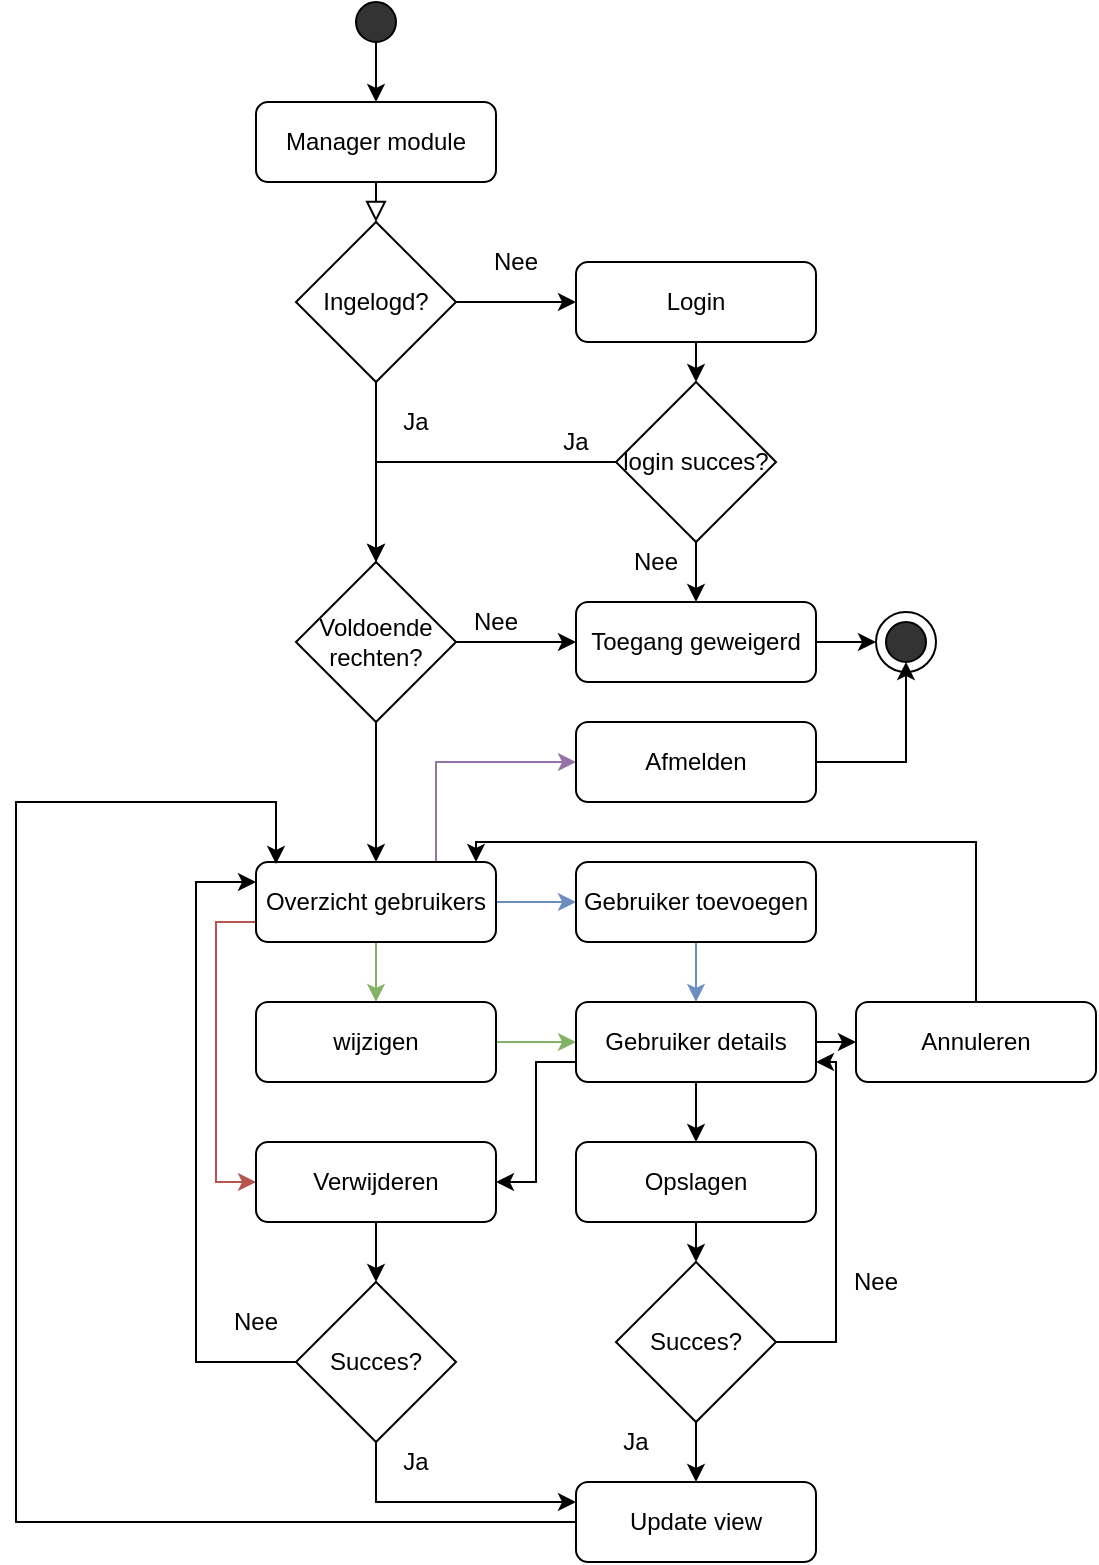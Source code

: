 <mxfile version="14.4.3" type="device"><diagram id="C5RBs43oDa-KdzZeNtuy" name="Page-1"><mxGraphModel dx="1024" dy="592" grid="1" gridSize="10" guides="1" tooltips="1" connect="1" arrows="1" fold="1" page="1" pageScale="1" pageWidth="827" pageHeight="1169" math="0" shadow="0"><root><mxCell id="WIyWlLk6GJQsqaUBKTNV-0"/><mxCell id="WIyWlLk6GJQsqaUBKTNV-1" parent="WIyWlLk6GJQsqaUBKTNV-0"/><mxCell id="WIyWlLk6GJQsqaUBKTNV-2" value="" style="rounded=0;html=1;jettySize=auto;orthogonalLoop=1;fontSize=11;endArrow=block;endFill=0;endSize=8;strokeWidth=1;shadow=0;labelBackgroundColor=none;edgeStyle=orthogonalEdgeStyle;" parent="WIyWlLk6GJQsqaUBKTNV-1" source="WIyWlLk6GJQsqaUBKTNV-3" edge="1"><mxGeometry relative="1" as="geometry"><mxPoint x="220" y="140" as="targetPoint"/></mxGeometry></mxCell><mxCell id="WIyWlLk6GJQsqaUBKTNV-3" value="Manager module" style="rounded=1;whiteSpace=wrap;html=1;fontSize=12;glass=0;strokeWidth=1;shadow=0;" parent="WIyWlLk6GJQsqaUBKTNV-1" vertex="1"><mxGeometry x="160" y="80" width="120" height="40" as="geometry"/></mxCell><mxCell id="Uh2WHuqplr1B03ODLMVX-1" style="edgeStyle=orthogonalEdgeStyle;rounded=0;orthogonalLoop=1;jettySize=auto;html=1;entryX=0.5;entryY=0;entryDx=0;entryDy=0;" edge="1" parent="WIyWlLk6GJQsqaUBKTNV-1" source="Uh2WHuqplr1B03ODLMVX-0" target="WIyWlLk6GJQsqaUBKTNV-3"><mxGeometry relative="1" as="geometry"/></mxCell><mxCell id="Uh2WHuqplr1B03ODLMVX-0" value="" style="ellipse;whiteSpace=wrap;html=1;aspect=fixed;fillColor=#333333;" vertex="1" parent="WIyWlLk6GJQsqaUBKTNV-1"><mxGeometry x="210" y="30" width="20" height="20" as="geometry"/></mxCell><mxCell id="Uh2WHuqplr1B03ODLMVX-51" style="edgeStyle=orthogonalEdgeStyle;rounded=0;orthogonalLoop=1;jettySize=auto;html=1;exitX=1;exitY=0.5;exitDx=0;exitDy=0;entryX=0;entryY=0.5;entryDx=0;entryDy=0;fillColor=#dae8fc;strokeColor=#6c8ebf;" edge="1" parent="WIyWlLk6GJQsqaUBKTNV-1" source="Uh2WHuqplr1B03ODLMVX-2" target="Uh2WHuqplr1B03ODLMVX-49"><mxGeometry relative="1" as="geometry"/></mxCell><mxCell id="Uh2WHuqplr1B03ODLMVX-54" style="edgeStyle=orthogonalEdgeStyle;rounded=0;orthogonalLoop=1;jettySize=auto;html=1;exitX=0.5;exitY=1;exitDx=0;exitDy=0;entryX=0.5;entryY=0;entryDx=0;entryDy=0;fillColor=#d5e8d4;strokeColor=#82b366;" edge="1" parent="WIyWlLk6GJQsqaUBKTNV-1" source="Uh2WHuqplr1B03ODLMVX-2" target="Uh2WHuqplr1B03ODLMVX-53"><mxGeometry relative="1" as="geometry"/></mxCell><mxCell id="Uh2WHuqplr1B03ODLMVX-88" style="edgeStyle=orthogonalEdgeStyle;rounded=0;orthogonalLoop=1;jettySize=auto;html=1;exitX=0;exitY=0.75;exitDx=0;exitDy=0;entryX=0;entryY=0.5;entryDx=0;entryDy=0;fillColor=#f8cecc;strokeColor=#b85450;" edge="1" parent="WIyWlLk6GJQsqaUBKTNV-1" source="Uh2WHuqplr1B03ODLMVX-2" target="Uh2WHuqplr1B03ODLMVX-62"><mxGeometry relative="1" as="geometry"/></mxCell><mxCell id="Uh2WHuqplr1B03ODLMVX-104" style="edgeStyle=orthogonalEdgeStyle;rounded=0;orthogonalLoop=1;jettySize=auto;html=1;exitX=0.75;exitY=0;exitDx=0;exitDy=0;entryX=0;entryY=0.5;entryDx=0;entryDy=0;fillColor=#e1d5e7;strokeColor=#9673a6;" edge="1" parent="WIyWlLk6GJQsqaUBKTNV-1" source="Uh2WHuqplr1B03ODLMVX-2" target="Uh2WHuqplr1B03ODLMVX-102"><mxGeometry relative="1" as="geometry"/></mxCell><mxCell id="Uh2WHuqplr1B03ODLMVX-2" value="Overzicht gebruikers" style="rounded=1;whiteSpace=wrap;html=1;fontSize=12;glass=0;strokeWidth=1;shadow=0;" vertex="1" parent="WIyWlLk6GJQsqaUBKTNV-1"><mxGeometry x="160" y="460" width="120" height="40" as="geometry"/></mxCell><mxCell id="Uh2WHuqplr1B03ODLMVX-27" style="edgeStyle=orthogonalEdgeStyle;rounded=0;orthogonalLoop=1;jettySize=auto;html=1;" edge="1" parent="WIyWlLk6GJQsqaUBKTNV-1" source="Uh2WHuqplr1B03ODLMVX-14"><mxGeometry relative="1" as="geometry"><mxPoint x="320" y="350" as="targetPoint"/></mxGeometry></mxCell><mxCell id="Uh2WHuqplr1B03ODLMVX-101" style="edgeStyle=orthogonalEdgeStyle;rounded=0;orthogonalLoop=1;jettySize=auto;html=1;exitX=0.5;exitY=1;exitDx=0;exitDy=0;entryX=0.5;entryY=0;entryDx=0;entryDy=0;" edge="1" parent="WIyWlLk6GJQsqaUBKTNV-1" source="Uh2WHuqplr1B03ODLMVX-14" target="Uh2WHuqplr1B03ODLMVX-2"><mxGeometry relative="1" as="geometry"/></mxCell><mxCell id="Uh2WHuqplr1B03ODLMVX-14" value="Voldoende rechten?" style="rhombus;whiteSpace=wrap;html=1;fillColor=none;" vertex="1" parent="WIyWlLk6GJQsqaUBKTNV-1"><mxGeometry x="180" y="310" width="80" height="80" as="geometry"/></mxCell><mxCell id="Uh2WHuqplr1B03ODLMVX-39" style="edgeStyle=orthogonalEdgeStyle;rounded=0;orthogonalLoop=1;jettySize=auto;html=1;exitX=0.5;exitY=1;exitDx=0;exitDy=0;entryX=0.5;entryY=0;entryDx=0;entryDy=0;" edge="1" parent="WIyWlLk6GJQsqaUBKTNV-1" source="Uh2WHuqplr1B03ODLMVX-18" target="Uh2WHuqplr1B03ODLMVX-37"><mxGeometry relative="1" as="geometry"/></mxCell><mxCell id="Uh2WHuqplr1B03ODLMVX-18" value="Login" style="rounded=1;whiteSpace=wrap;html=1;fontSize=12;glass=0;strokeWidth=1;shadow=0;" vertex="1" parent="WIyWlLk6GJQsqaUBKTNV-1"><mxGeometry x="320" y="160" width="120" height="40" as="geometry"/></mxCell><mxCell id="Uh2WHuqplr1B03ODLMVX-19" value="Nee" style="text;html=1;strokeColor=none;fillColor=none;align=center;verticalAlign=middle;whiteSpace=wrap;rounded=0;" vertex="1" parent="WIyWlLk6GJQsqaUBKTNV-1"><mxGeometry x="270" y="150" width="40" height="20" as="geometry"/></mxCell><mxCell id="Uh2WHuqplr1B03ODLMVX-21" value="Ja" style="text;html=1;strokeColor=none;fillColor=none;align=center;verticalAlign=middle;whiteSpace=wrap;rounded=0;" vertex="1" parent="WIyWlLk6GJQsqaUBKTNV-1"><mxGeometry x="220" y="230" width="40" height="20" as="geometry"/></mxCell><mxCell id="Uh2WHuqplr1B03ODLMVX-24" style="edgeStyle=orthogonalEdgeStyle;rounded=0;orthogonalLoop=1;jettySize=auto;html=1;exitX=1;exitY=0.5;exitDx=0;exitDy=0;entryX=0;entryY=0.5;entryDx=0;entryDy=0;" edge="1" parent="WIyWlLk6GJQsqaUBKTNV-1" source="Uh2WHuqplr1B03ODLMVX-23" target="Uh2WHuqplr1B03ODLMVX-18"><mxGeometry relative="1" as="geometry"/></mxCell><mxCell id="Uh2WHuqplr1B03ODLMVX-25" style="edgeStyle=orthogonalEdgeStyle;rounded=0;orthogonalLoop=1;jettySize=auto;html=1;exitX=0.5;exitY=1;exitDx=0;exitDy=0;entryX=0.5;entryY=0;entryDx=0;entryDy=0;" edge="1" parent="WIyWlLk6GJQsqaUBKTNV-1" source="Uh2WHuqplr1B03ODLMVX-23" target="Uh2WHuqplr1B03ODLMVX-14"><mxGeometry relative="1" as="geometry"/></mxCell><mxCell id="Uh2WHuqplr1B03ODLMVX-23" value="Ingelogd?" style="rhombus;whiteSpace=wrap;html=1;fillColor=none;" vertex="1" parent="WIyWlLk6GJQsqaUBKTNV-1"><mxGeometry x="180" y="140" width="80" height="80" as="geometry"/></mxCell><mxCell id="Uh2WHuqplr1B03ODLMVX-48" style="edgeStyle=orthogonalEdgeStyle;rounded=0;orthogonalLoop=1;jettySize=auto;html=1;exitX=1;exitY=0.5;exitDx=0;exitDy=0;entryX=0;entryY=0.5;entryDx=0;entryDy=0;" edge="1" parent="WIyWlLk6GJQsqaUBKTNV-1" source="Uh2WHuqplr1B03ODLMVX-29" target="Uh2WHuqplr1B03ODLMVX-35"><mxGeometry relative="1" as="geometry"/></mxCell><mxCell id="Uh2WHuqplr1B03ODLMVX-29" value="Toegang geweigerd" style="rounded=1;whiteSpace=wrap;html=1;fontSize=12;glass=0;strokeWidth=1;shadow=0;" vertex="1" parent="WIyWlLk6GJQsqaUBKTNV-1"><mxGeometry x="320" y="330" width="120" height="40" as="geometry"/></mxCell><mxCell id="Uh2WHuqplr1B03ODLMVX-35" value="" style="ellipse;whiteSpace=wrap;html=1;aspect=fixed;fillColor=#FFFFFF;" vertex="1" parent="WIyWlLk6GJQsqaUBKTNV-1"><mxGeometry x="470" y="335" width="30" height="30" as="geometry"/></mxCell><mxCell id="Uh2WHuqplr1B03ODLMVX-36" value="" style="ellipse;whiteSpace=wrap;html=1;aspect=fixed;fillColor=#333333;" vertex="1" parent="WIyWlLk6GJQsqaUBKTNV-1"><mxGeometry x="475" y="340" width="20" height="20" as="geometry"/></mxCell><mxCell id="Uh2WHuqplr1B03ODLMVX-40" style="edgeStyle=orthogonalEdgeStyle;rounded=0;orthogonalLoop=1;jettySize=auto;html=1;exitX=0;exitY=0.5;exitDx=0;exitDy=0;entryX=0.5;entryY=0;entryDx=0;entryDy=0;" edge="1" parent="WIyWlLk6GJQsqaUBKTNV-1" source="Uh2WHuqplr1B03ODLMVX-37" target="Uh2WHuqplr1B03ODLMVX-14"><mxGeometry relative="1" as="geometry"/></mxCell><mxCell id="Uh2WHuqplr1B03ODLMVX-45" style="edgeStyle=orthogonalEdgeStyle;rounded=0;orthogonalLoop=1;jettySize=auto;html=1;exitX=0.5;exitY=1;exitDx=0;exitDy=0;entryX=0.5;entryY=0;entryDx=0;entryDy=0;" edge="1" parent="WIyWlLk6GJQsqaUBKTNV-1" source="Uh2WHuqplr1B03ODLMVX-37" target="Uh2WHuqplr1B03ODLMVX-29"><mxGeometry relative="1" as="geometry"/></mxCell><mxCell id="Uh2WHuqplr1B03ODLMVX-37" value="login succes?" style="rhombus;whiteSpace=wrap;html=1;fillColor=none;" vertex="1" parent="WIyWlLk6GJQsqaUBKTNV-1"><mxGeometry x="340" y="220" width="80" height="80" as="geometry"/></mxCell><mxCell id="Uh2WHuqplr1B03ODLMVX-41" value="Ja" style="text;html=1;strokeColor=none;fillColor=none;align=center;verticalAlign=middle;whiteSpace=wrap;rounded=0;" vertex="1" parent="WIyWlLk6GJQsqaUBKTNV-1"><mxGeometry x="300" y="240" width="40" height="20" as="geometry"/></mxCell><mxCell id="Uh2WHuqplr1B03ODLMVX-44" value="Nee" style="text;html=1;strokeColor=none;fillColor=none;align=center;verticalAlign=middle;whiteSpace=wrap;rounded=0;" vertex="1" parent="WIyWlLk6GJQsqaUBKTNV-1"><mxGeometry x="340" y="300" width="40" height="20" as="geometry"/></mxCell><mxCell id="Uh2WHuqplr1B03ODLMVX-47" value="Nee" style="text;html=1;strokeColor=none;fillColor=none;align=center;verticalAlign=middle;whiteSpace=wrap;rounded=0;" vertex="1" parent="WIyWlLk6GJQsqaUBKTNV-1"><mxGeometry x="260" y="330" width="40" height="20" as="geometry"/></mxCell><mxCell id="Uh2WHuqplr1B03ODLMVX-60" style="edgeStyle=orthogonalEdgeStyle;rounded=0;orthogonalLoop=1;jettySize=auto;html=1;exitX=0.5;exitY=1;exitDx=0;exitDy=0;entryX=0.5;entryY=0;entryDx=0;entryDy=0;fillColor=#dae8fc;strokeColor=#6c8ebf;" edge="1" parent="WIyWlLk6GJQsqaUBKTNV-1" source="Uh2WHuqplr1B03ODLMVX-49" target="Uh2WHuqplr1B03ODLMVX-55"><mxGeometry relative="1" as="geometry"/></mxCell><mxCell id="Uh2WHuqplr1B03ODLMVX-49" value="Gebruiker toevoegen" style="rounded=1;whiteSpace=wrap;html=1;fontSize=12;glass=0;strokeWidth=1;shadow=0;" vertex="1" parent="WIyWlLk6GJQsqaUBKTNV-1"><mxGeometry x="320" y="460" width="120" height="40" as="geometry"/></mxCell><mxCell id="Uh2WHuqplr1B03ODLMVX-59" style="edgeStyle=orthogonalEdgeStyle;rounded=0;orthogonalLoop=1;jettySize=auto;html=1;entryX=0;entryY=0.5;entryDx=0;entryDy=0;fillColor=#d5e8d4;strokeColor=#82b366;" edge="1" parent="WIyWlLk6GJQsqaUBKTNV-1" source="Uh2WHuqplr1B03ODLMVX-53" target="Uh2WHuqplr1B03ODLMVX-55"><mxGeometry relative="1" as="geometry"/></mxCell><mxCell id="Uh2WHuqplr1B03ODLMVX-53" value="wijzigen" style="rounded=1;whiteSpace=wrap;html=1;fontSize=12;glass=0;strokeWidth=1;shadow=0;" vertex="1" parent="WIyWlLk6GJQsqaUBKTNV-1"><mxGeometry x="160" y="530" width="120" height="40" as="geometry"/></mxCell><mxCell id="Uh2WHuqplr1B03ODLMVX-67" style="edgeStyle=orthogonalEdgeStyle;rounded=0;orthogonalLoop=1;jettySize=auto;html=1;" edge="1" parent="WIyWlLk6GJQsqaUBKTNV-1" source="Uh2WHuqplr1B03ODLMVX-55"><mxGeometry relative="1" as="geometry"><mxPoint x="380" y="600" as="targetPoint"/></mxGeometry></mxCell><mxCell id="Uh2WHuqplr1B03ODLMVX-85" style="edgeStyle=orthogonalEdgeStyle;rounded=0;orthogonalLoop=1;jettySize=auto;html=1;exitX=1;exitY=0.5;exitDx=0;exitDy=0;entryX=0;entryY=0.5;entryDx=0;entryDy=0;" edge="1" parent="WIyWlLk6GJQsqaUBKTNV-1" source="Uh2WHuqplr1B03ODLMVX-55" target="Uh2WHuqplr1B03ODLMVX-83"><mxGeometry relative="1" as="geometry"/></mxCell><mxCell id="Uh2WHuqplr1B03ODLMVX-90" style="edgeStyle=orthogonalEdgeStyle;rounded=0;orthogonalLoop=1;jettySize=auto;html=1;exitX=0;exitY=0.75;exitDx=0;exitDy=0;entryX=1;entryY=0.5;entryDx=0;entryDy=0;" edge="1" parent="WIyWlLk6GJQsqaUBKTNV-1" source="Uh2WHuqplr1B03ODLMVX-55" target="Uh2WHuqplr1B03ODLMVX-62"><mxGeometry relative="1" as="geometry"><Array as="points"><mxPoint x="300" y="560"/><mxPoint x="300" y="620"/></Array></mxGeometry></mxCell><mxCell id="Uh2WHuqplr1B03ODLMVX-55" value="Gebruiker details" style="rounded=1;whiteSpace=wrap;html=1;fontSize=12;glass=0;strokeWidth=1;shadow=0;" vertex="1" parent="WIyWlLk6GJQsqaUBKTNV-1"><mxGeometry x="320" y="530" width="120" height="40" as="geometry"/></mxCell><mxCell id="Uh2WHuqplr1B03ODLMVX-91" style="edgeStyle=orthogonalEdgeStyle;rounded=0;orthogonalLoop=1;jettySize=auto;html=1;exitX=0.5;exitY=1;exitDx=0;exitDy=0;" edge="1" parent="WIyWlLk6GJQsqaUBKTNV-1" source="Uh2WHuqplr1B03ODLMVX-62"><mxGeometry relative="1" as="geometry"><mxPoint x="220" y="670" as="targetPoint"/></mxGeometry></mxCell><mxCell id="Uh2WHuqplr1B03ODLMVX-62" value="Verwijderen" style="rounded=1;whiteSpace=wrap;html=1;fontSize=12;glass=0;strokeWidth=1;shadow=0;" vertex="1" parent="WIyWlLk6GJQsqaUBKTNV-1"><mxGeometry x="160" y="600" width="120" height="40" as="geometry"/></mxCell><mxCell id="Uh2WHuqplr1B03ODLMVX-74" style="edgeStyle=orthogonalEdgeStyle;rounded=0;orthogonalLoop=1;jettySize=auto;html=1;exitX=0.5;exitY=1;exitDx=0;exitDy=0;entryX=0.5;entryY=0;entryDx=0;entryDy=0;" edge="1" parent="WIyWlLk6GJQsqaUBKTNV-1" source="Uh2WHuqplr1B03ODLMVX-68" target="Uh2WHuqplr1B03ODLMVX-72"><mxGeometry relative="1" as="geometry"/></mxCell><mxCell id="Uh2WHuqplr1B03ODLMVX-68" value="Opslagen" style="rounded=1;whiteSpace=wrap;html=1;fontSize=12;glass=0;strokeWidth=1;shadow=0;" vertex="1" parent="WIyWlLk6GJQsqaUBKTNV-1"><mxGeometry x="320" y="600" width="120" height="40" as="geometry"/></mxCell><mxCell id="Uh2WHuqplr1B03ODLMVX-81" style="edgeStyle=orthogonalEdgeStyle;rounded=0;orthogonalLoop=1;jettySize=auto;html=1;" edge="1" parent="WIyWlLk6GJQsqaUBKTNV-1" source="Uh2WHuqplr1B03ODLMVX-69"><mxGeometry relative="1" as="geometry"><mxPoint x="170" y="461" as="targetPoint"/><Array as="points"><mxPoint x="40" y="790"/><mxPoint x="40" y="430"/><mxPoint x="170" y="430"/><mxPoint x="170" y="461"/></Array></mxGeometry></mxCell><mxCell id="Uh2WHuqplr1B03ODLMVX-69" value="Update view" style="rounded=1;whiteSpace=wrap;html=1;fontSize=12;glass=0;strokeWidth=1;shadow=0;" vertex="1" parent="WIyWlLk6GJQsqaUBKTNV-1"><mxGeometry x="320" y="770" width="120" height="40" as="geometry"/></mxCell><mxCell id="Uh2WHuqplr1B03ODLMVX-73" style="edgeStyle=orthogonalEdgeStyle;rounded=0;orthogonalLoop=1;jettySize=auto;html=1;exitX=0.5;exitY=1;exitDx=0;exitDy=0;entryX=0.5;entryY=0;entryDx=0;entryDy=0;" edge="1" parent="WIyWlLk6GJQsqaUBKTNV-1" source="Uh2WHuqplr1B03ODLMVX-72" target="Uh2WHuqplr1B03ODLMVX-69"><mxGeometry relative="1" as="geometry"/></mxCell><mxCell id="Uh2WHuqplr1B03ODLMVX-75" style="edgeStyle=orthogonalEdgeStyle;rounded=0;orthogonalLoop=1;jettySize=auto;html=1;exitX=1;exitY=0.5;exitDx=0;exitDy=0;entryX=1;entryY=0.75;entryDx=0;entryDy=0;" edge="1" parent="WIyWlLk6GJQsqaUBKTNV-1" source="Uh2WHuqplr1B03ODLMVX-72" target="Uh2WHuqplr1B03ODLMVX-55"><mxGeometry relative="1" as="geometry"><mxPoint x="490" y="550" as="targetPoint"/><Array as="points"><mxPoint x="450" y="700"/><mxPoint x="450" y="560"/></Array></mxGeometry></mxCell><mxCell id="Uh2WHuqplr1B03ODLMVX-72" value="Succes?" style="rhombus;whiteSpace=wrap;html=1;fillColor=none;" vertex="1" parent="WIyWlLk6GJQsqaUBKTNV-1"><mxGeometry x="340" y="660" width="80" height="80" as="geometry"/></mxCell><mxCell id="Uh2WHuqplr1B03ODLMVX-76" value="Nee" style="text;html=1;strokeColor=none;fillColor=none;align=center;verticalAlign=middle;whiteSpace=wrap;rounded=0;" vertex="1" parent="WIyWlLk6GJQsqaUBKTNV-1"><mxGeometry x="450" y="660" width="40" height="20" as="geometry"/></mxCell><mxCell id="Uh2WHuqplr1B03ODLMVX-77" value="Ja" style="text;html=1;strokeColor=none;fillColor=none;align=center;verticalAlign=middle;whiteSpace=wrap;rounded=0;" vertex="1" parent="WIyWlLk6GJQsqaUBKTNV-1"><mxGeometry x="330" y="740" width="40" height="20" as="geometry"/></mxCell><mxCell id="Uh2WHuqplr1B03ODLMVX-84" style="edgeStyle=orthogonalEdgeStyle;rounded=0;orthogonalLoop=1;jettySize=auto;html=1;exitX=0.5;exitY=0;exitDx=0;exitDy=0;" edge="1" parent="WIyWlLk6GJQsqaUBKTNV-1" source="Uh2WHuqplr1B03ODLMVX-83"><mxGeometry relative="1" as="geometry"><mxPoint x="270" y="460" as="targetPoint"/><Array as="points"><mxPoint x="520" y="450"/><mxPoint x="270" y="450"/><mxPoint x="270" y="460"/></Array></mxGeometry></mxCell><mxCell id="Uh2WHuqplr1B03ODLMVX-83" value="Annuleren" style="rounded=1;whiteSpace=wrap;html=1;fontSize=12;glass=0;strokeWidth=1;shadow=0;" vertex="1" parent="WIyWlLk6GJQsqaUBKTNV-1"><mxGeometry x="460" y="530" width="120" height="40" as="geometry"/></mxCell><mxCell id="Uh2WHuqplr1B03ODLMVX-94" style="edgeStyle=orthogonalEdgeStyle;rounded=0;orthogonalLoop=1;jettySize=auto;html=1;exitX=0.5;exitY=1;exitDx=0;exitDy=0;entryX=0;entryY=0.25;entryDx=0;entryDy=0;" edge="1" parent="WIyWlLk6GJQsqaUBKTNV-1" source="Uh2WHuqplr1B03ODLMVX-92" target="Uh2WHuqplr1B03ODLMVX-69"><mxGeometry relative="1" as="geometry"/></mxCell><mxCell id="Uh2WHuqplr1B03ODLMVX-96" style="edgeStyle=orthogonalEdgeStyle;rounded=0;orthogonalLoop=1;jettySize=auto;html=1;entryX=0;entryY=0.25;entryDx=0;entryDy=0;" edge="1" parent="WIyWlLk6GJQsqaUBKTNV-1" source="Uh2WHuqplr1B03ODLMVX-92" target="Uh2WHuqplr1B03ODLMVX-2"><mxGeometry relative="1" as="geometry"><mxPoint x="100" y="470" as="targetPoint"/><Array as="points"><mxPoint x="130" y="710"/><mxPoint x="130" y="470"/></Array></mxGeometry></mxCell><mxCell id="Uh2WHuqplr1B03ODLMVX-92" value="Succes?" style="rhombus;whiteSpace=wrap;html=1;fillColor=none;" vertex="1" parent="WIyWlLk6GJQsqaUBKTNV-1"><mxGeometry x="180" y="670" width="80" height="80" as="geometry"/></mxCell><mxCell id="Uh2WHuqplr1B03ODLMVX-97" value="Nee" style="text;html=1;strokeColor=none;fillColor=none;align=center;verticalAlign=middle;whiteSpace=wrap;rounded=0;" vertex="1" parent="WIyWlLk6GJQsqaUBKTNV-1"><mxGeometry x="140" y="680" width="40" height="20" as="geometry"/></mxCell><mxCell id="Uh2WHuqplr1B03ODLMVX-98" value="Ja" style="text;html=1;strokeColor=none;fillColor=none;align=center;verticalAlign=middle;whiteSpace=wrap;rounded=0;" vertex="1" parent="WIyWlLk6GJQsqaUBKTNV-1"><mxGeometry x="220" y="750" width="40" height="20" as="geometry"/></mxCell><mxCell id="Uh2WHuqplr1B03ODLMVX-105" style="edgeStyle=orthogonalEdgeStyle;rounded=0;orthogonalLoop=1;jettySize=auto;html=1;entryX=0.5;entryY=1;entryDx=0;entryDy=0;" edge="1" parent="WIyWlLk6GJQsqaUBKTNV-1" source="Uh2WHuqplr1B03ODLMVX-102" target="Uh2WHuqplr1B03ODLMVX-36"><mxGeometry relative="1" as="geometry"/></mxCell><mxCell id="Uh2WHuqplr1B03ODLMVX-102" value="Afmelden" style="rounded=1;whiteSpace=wrap;html=1;fontSize=12;glass=0;strokeWidth=1;shadow=0;" vertex="1" parent="WIyWlLk6GJQsqaUBKTNV-1"><mxGeometry x="320" y="390" width="120" height="40" as="geometry"/></mxCell></root></mxGraphModel></diagram></mxfile>